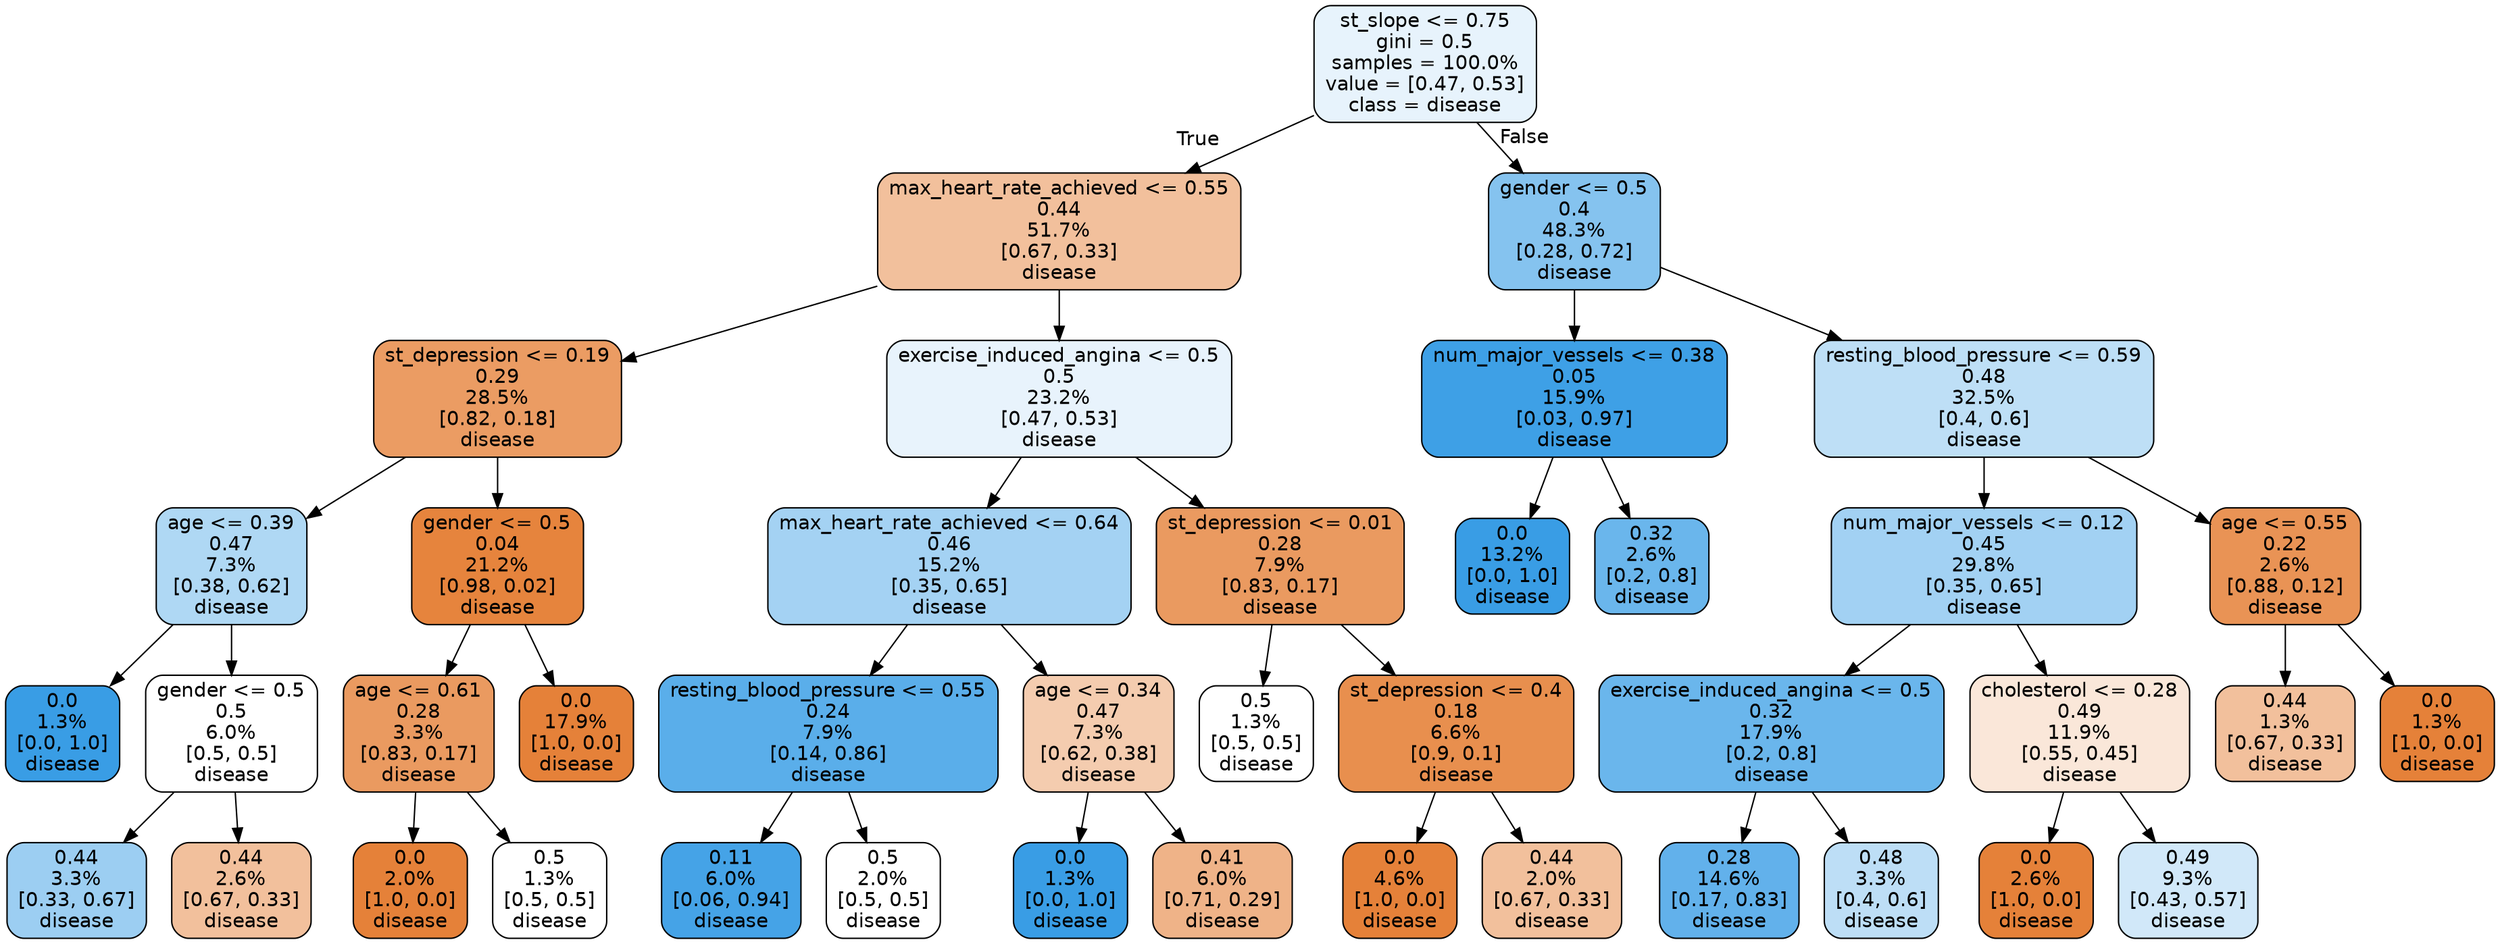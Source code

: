digraph Tree {
node [shape=box, style="filled, rounded", color="black", fontname=helvetica] ;
edge [fontname=helvetica] ;
0 [label="st_slope <= 0.75\ngini = 0.5\nsamples = 100.0%\nvalue = [0.47, 0.53]\nclass = disease", fillcolor="#399de51e"] ;
1 [label="max_heart_rate_achieved <= 0.55\n0.44\n51.7%\n[0.67, 0.33]\ndisease", fillcolor="#e581397f"] ;
0 -> 1 [labeldistance=2.5, labelangle=45, headlabel="True"] ;
2 [label="st_depression <= 0.19\n0.29\n28.5%\n[0.82, 0.18]\ndisease", fillcolor="#e58139c8"] ;
1 -> 2 ;
3 [label="age <= 0.39\n0.47\n7.3%\n[0.38, 0.62]\ndisease", fillcolor="#399de566"] ;
2 -> 3 ;
4 [label="0.0\n1.3%\n[0.0, 1.0]\ndisease", fillcolor="#399de5ff"] ;
3 -> 4 ;
5 [label="gender <= 0.5\n0.5\n6.0%\n[0.5, 0.5]\ndisease", fillcolor="#e5813900"] ;
3 -> 5 ;
6 [label="0.44\n3.3%\n[0.33, 0.67]\ndisease", fillcolor="#399de57f"] ;
5 -> 6 ;
7 [label="0.44\n2.6%\n[0.67, 0.33]\ndisease", fillcolor="#e581397f"] ;
5 -> 7 ;
8 [label="gender <= 0.5\n0.04\n21.2%\n[0.98, 0.02]\ndisease", fillcolor="#e58139f9"] ;
2 -> 8 ;
9 [label="age <= 0.61\n0.28\n3.3%\n[0.83, 0.17]\ndisease", fillcolor="#e58139cc"] ;
8 -> 9 ;
10 [label="0.0\n2.0%\n[1.0, 0.0]\ndisease", fillcolor="#e58139ff"] ;
9 -> 10 ;
11 [label="0.5\n1.3%\n[0.5, 0.5]\ndisease", fillcolor="#e5813900"] ;
9 -> 11 ;
12 [label="0.0\n17.9%\n[1.0, 0.0]\ndisease", fillcolor="#e58139ff"] ;
8 -> 12 ;
13 [label="exercise_induced_angina <= 0.5\n0.5\n23.2%\n[0.47, 0.53]\ndisease", fillcolor="#399de51d"] ;
1 -> 13 ;
14 [label="max_heart_rate_achieved <= 0.64\n0.46\n15.2%\n[0.35, 0.65]\ndisease", fillcolor="#399de575"] ;
13 -> 14 ;
15 [label="resting_blood_pressure <= 0.55\n0.24\n7.9%\n[0.14, 0.86]\ndisease", fillcolor="#399de5d4"] ;
14 -> 15 ;
16 [label="0.11\n6.0%\n[0.06, 0.94]\ndisease", fillcolor="#399de5ef"] ;
15 -> 16 ;
17 [label="0.5\n2.0%\n[0.5, 0.5]\ndisease", fillcolor="#e5813900"] ;
15 -> 17 ;
18 [label="age <= 0.34\n0.47\n7.3%\n[0.62, 0.38]\ndisease", fillcolor="#e5813966"] ;
14 -> 18 ;
19 [label="0.0\n1.3%\n[0.0, 1.0]\ndisease", fillcolor="#399de5ff"] ;
18 -> 19 ;
20 [label="0.41\n6.0%\n[0.71, 0.29]\ndisease", fillcolor="#e5813999"] ;
18 -> 20 ;
21 [label="st_depression <= 0.01\n0.28\n7.9%\n[0.83, 0.17]\ndisease", fillcolor="#e58139cc"] ;
13 -> 21 ;
22 [label="0.5\n1.3%\n[0.5, 0.5]\ndisease", fillcolor="#e5813900"] ;
21 -> 22 ;
23 [label="st_depression <= 0.4\n0.18\n6.6%\n[0.9, 0.1]\ndisease", fillcolor="#e58139e3"] ;
21 -> 23 ;
24 [label="0.0\n4.6%\n[1.0, 0.0]\ndisease", fillcolor="#e58139ff"] ;
23 -> 24 ;
25 [label="0.44\n2.0%\n[0.67, 0.33]\ndisease", fillcolor="#e581397f"] ;
23 -> 25 ;
26 [label="gender <= 0.5\n0.4\n48.3%\n[0.28, 0.72]\ndisease", fillcolor="#399de59d"] ;
0 -> 26 [labeldistance=2.5, labelangle=-45, headlabel="False"] ;
27 [label="num_major_vessels <= 0.38\n0.05\n15.9%\n[0.03, 0.97]\ndisease", fillcolor="#399de5f8"] ;
26 -> 27 ;
28 [label="0.0\n13.2%\n[0.0, 1.0]\ndisease", fillcolor="#399de5ff"] ;
27 -> 28 ;
29 [label="0.32\n2.6%\n[0.2, 0.8]\ndisease", fillcolor="#399de5bf"] ;
27 -> 29 ;
30 [label="resting_blood_pressure <= 0.59\n0.48\n32.5%\n[0.4, 0.6]\ndisease", fillcolor="#399de553"] ;
26 -> 30 ;
31 [label="num_major_vessels <= 0.12\n0.45\n29.8%\n[0.35, 0.65]\ndisease", fillcolor="#399de577"] ;
30 -> 31 ;
32 [label="exercise_induced_angina <= 0.5\n0.32\n17.9%\n[0.2, 0.8]\ndisease", fillcolor="#399de5bf"] ;
31 -> 32 ;
33 [label="0.28\n14.6%\n[0.17, 0.83]\ndisease", fillcolor="#399de5ca"] ;
32 -> 33 ;
34 [label="0.48\n3.3%\n[0.4, 0.6]\ndisease", fillcolor="#399de555"] ;
32 -> 34 ;
35 [label="cholesterol <= 0.28\n0.49\n11.9%\n[0.55, 0.45]\ndisease", fillcolor="#e5813930"] ;
31 -> 35 ;
36 [label="0.0\n2.6%\n[1.0, 0.0]\ndisease", fillcolor="#e58139ff"] ;
35 -> 36 ;
37 [label="0.49\n9.3%\n[0.43, 0.57]\ndisease", fillcolor="#399de53b"] ;
35 -> 37 ;
38 [label="age <= 0.55\n0.22\n2.6%\n[0.88, 0.12]\ndisease", fillcolor="#e58139db"] ;
30 -> 38 ;
39 [label="0.44\n1.3%\n[0.67, 0.33]\ndisease", fillcolor="#e581397f"] ;
38 -> 39 ;
40 [label="0.0\n1.3%\n[1.0, 0.0]\ndisease", fillcolor="#e58139ff"] ;
38 -> 40 ;
}
